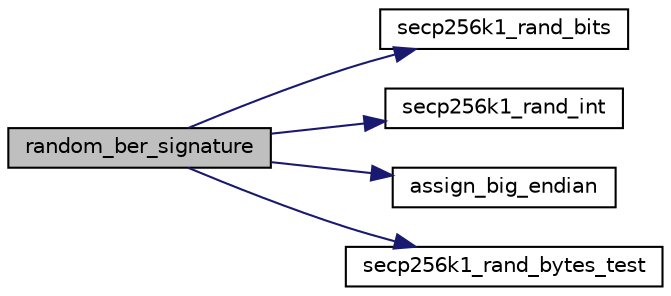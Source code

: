 digraph "random_ber_signature"
{
  edge [fontname="Helvetica",fontsize="10",labelfontname="Helvetica",labelfontsize="10"];
  node [fontname="Helvetica",fontsize="10",shape=record];
  rankdir="LR";
  Node486 [label="random_ber_signature",height=0.2,width=0.4,color="black", fillcolor="grey75", style="filled", fontcolor="black"];
  Node486 -> Node487 [color="midnightblue",fontsize="10",style="solid",fontname="Helvetica"];
  Node487 [label="secp256k1_rand_bits",height=0.2,width=0.4,color="black", fillcolor="white", style="filled",URL="$dd/d0b/testrand_8h.html#a70a3e97a30b94a77f4a59807ba01e6ba",tooltip="Generate a pseudorandom number in the range [0..2**bits-1]. "];
  Node486 -> Node488 [color="midnightblue",fontsize="10",style="solid",fontname="Helvetica"];
  Node488 [label="secp256k1_rand_int",height=0.2,width=0.4,color="black", fillcolor="white", style="filled",URL="$dd/d0b/testrand_8h.html#a2e2064cdf87588f68f4ba3131f5d9353",tooltip="Generate a pseudorandom number in the range [0..range-1]. "];
  Node486 -> Node489 [color="midnightblue",fontsize="10",style="solid",fontname="Helvetica"];
  Node489 [label="assign_big_endian",height=0.2,width=0.4,color="black", fillcolor="white", style="filled",URL="$d5/d7f/tests_8c.html#a6271c140364653b98ad0c037c204b2a3"];
  Node486 -> Node490 [color="midnightblue",fontsize="10",style="solid",fontname="Helvetica"];
  Node490 [label="secp256k1_rand_bytes_test",height=0.2,width=0.4,color="black", fillcolor="white", style="filled",URL="$dd/d0b/testrand_8h.html#adf2bb4432b8c3b238d83297c067b41aa",tooltip="Generate pseudorandom bytes with long sequences of zero and one bits. "];
}
